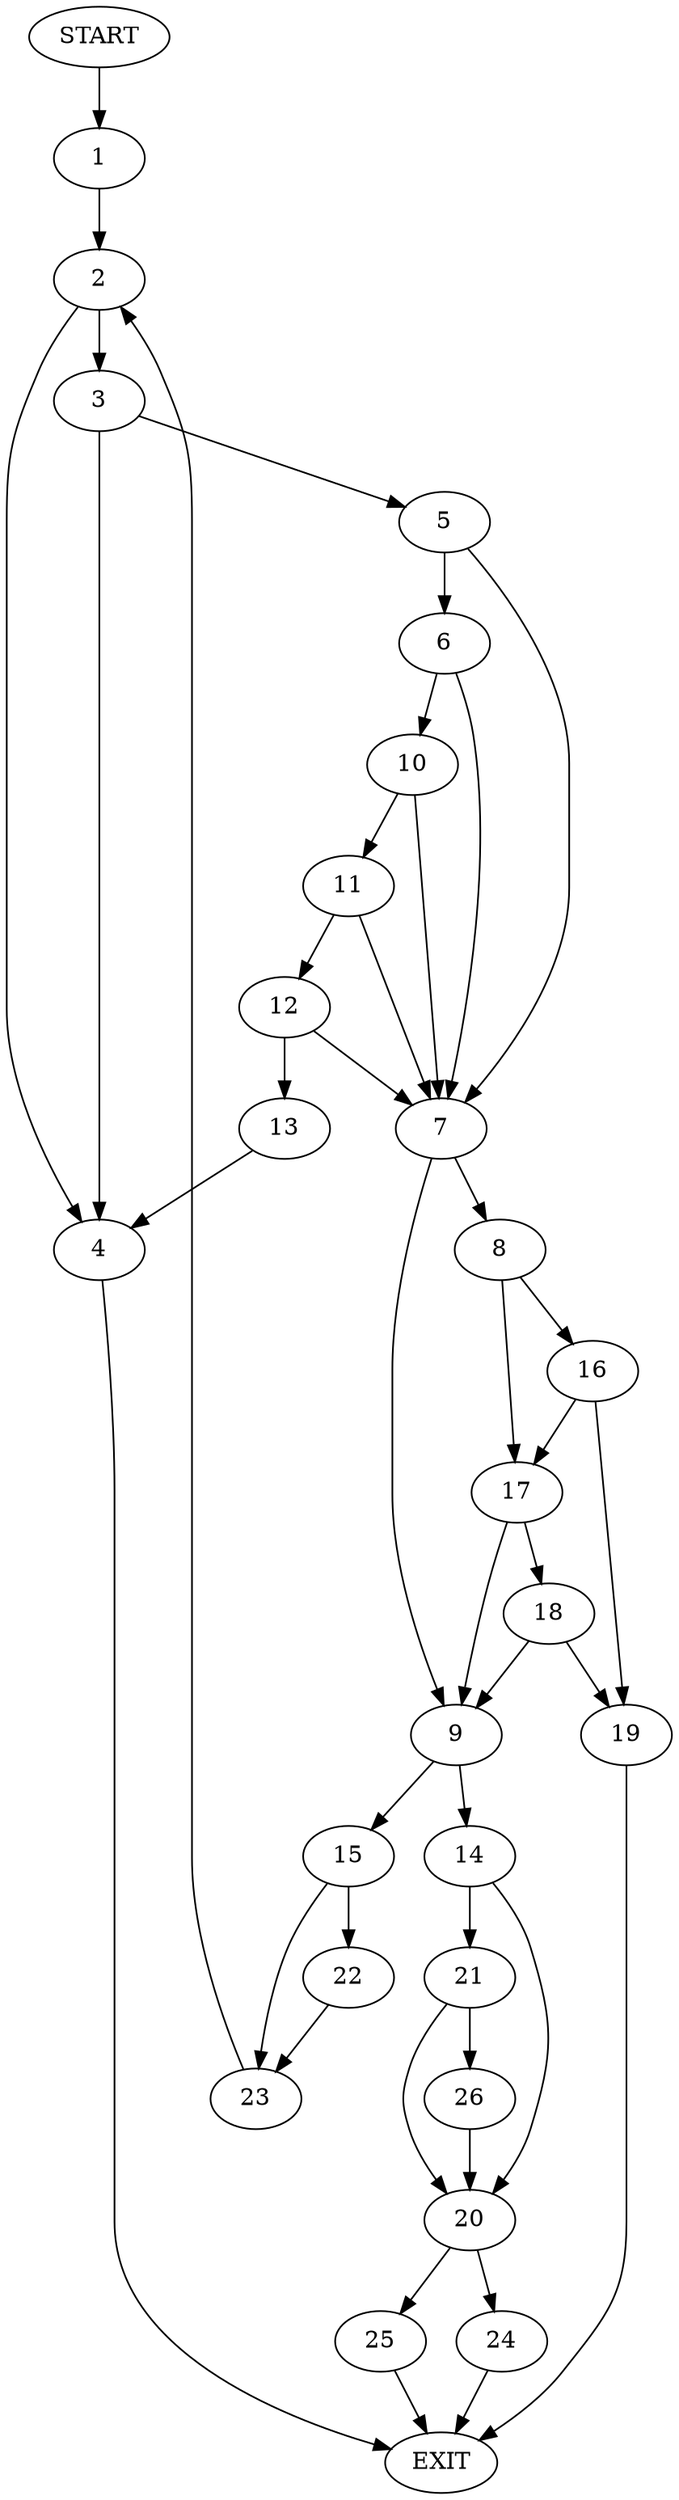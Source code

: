 digraph {
0 [label="START"]
27 [label="EXIT"]
0 -> 1
1 -> 2
2 -> 3
2 -> 4
3 -> 4
3 -> 5
4 -> 27
5 -> 6
5 -> 7
7 -> 8
7 -> 9
6 -> 7
6 -> 10
10 -> 7
10 -> 11
11 -> 7
11 -> 12
12 -> 13
12 -> 7
13 -> 4
9 -> 14
9 -> 15
8 -> 16
8 -> 17
17 -> 18
17 -> 9
16 -> 19
16 -> 17
19 -> 27
18 -> 19
18 -> 9
14 -> 20
14 -> 21
15 -> 22
15 -> 23
20 -> 24
20 -> 25
21 -> 20
21 -> 26
26 -> 20
24 -> 27
25 -> 27
22 -> 23
23 -> 2
}

